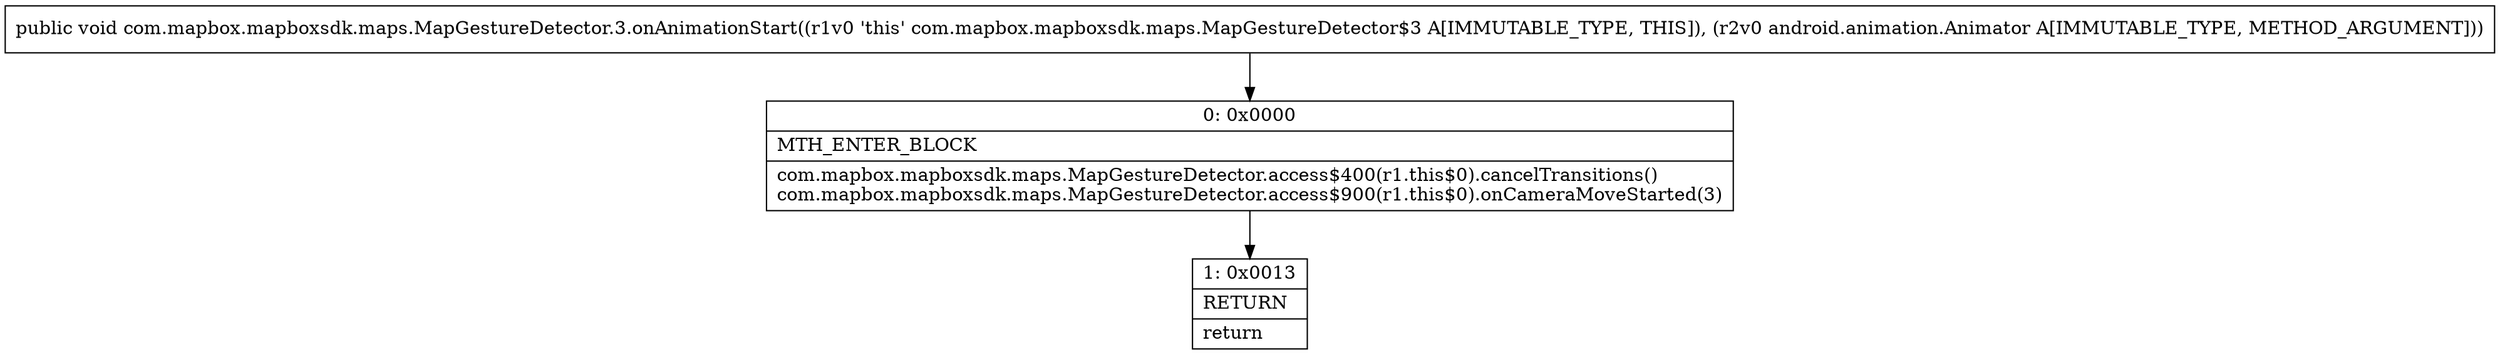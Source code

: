 digraph "CFG forcom.mapbox.mapboxsdk.maps.MapGestureDetector.3.onAnimationStart(Landroid\/animation\/Animator;)V" {
Node_0 [shape=record,label="{0\:\ 0x0000|MTH_ENTER_BLOCK\l|com.mapbox.mapboxsdk.maps.MapGestureDetector.access$400(r1.this$0).cancelTransitions()\lcom.mapbox.mapboxsdk.maps.MapGestureDetector.access$900(r1.this$0).onCameraMoveStarted(3)\l}"];
Node_1 [shape=record,label="{1\:\ 0x0013|RETURN\l|return\l}"];
MethodNode[shape=record,label="{public void com.mapbox.mapboxsdk.maps.MapGestureDetector.3.onAnimationStart((r1v0 'this' com.mapbox.mapboxsdk.maps.MapGestureDetector$3 A[IMMUTABLE_TYPE, THIS]), (r2v0 android.animation.Animator A[IMMUTABLE_TYPE, METHOD_ARGUMENT])) }"];
MethodNode -> Node_0;
Node_0 -> Node_1;
}

